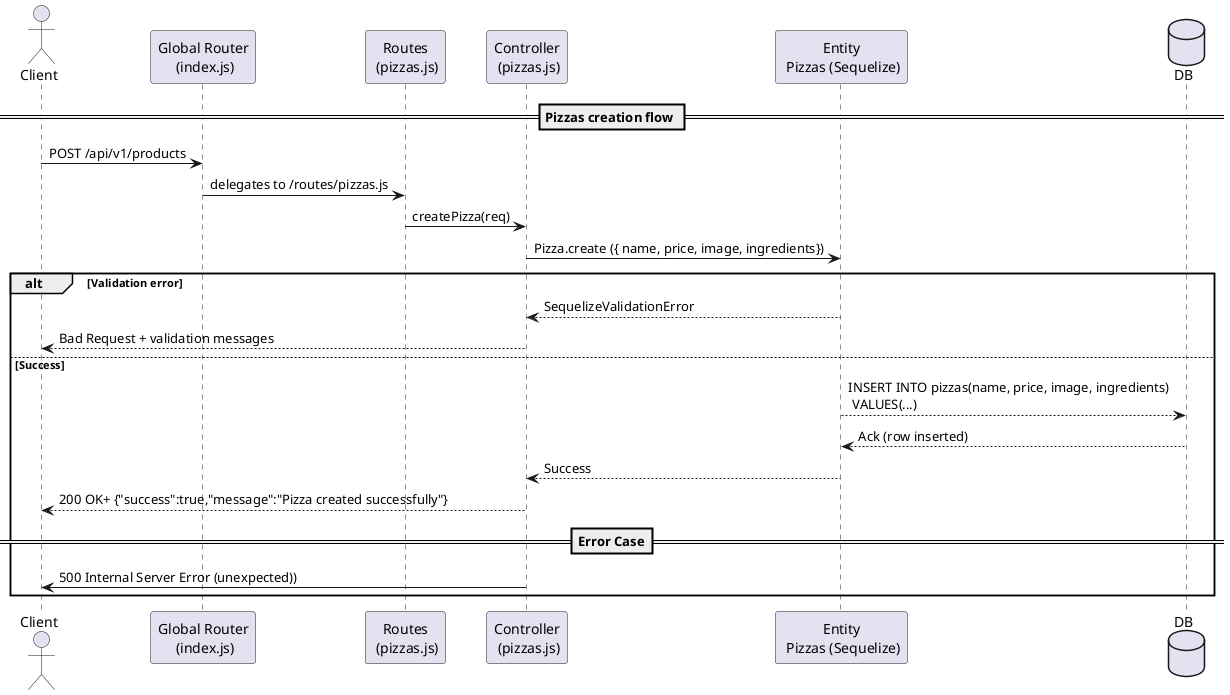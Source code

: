 @startuml
actor Client as Foo
participant "Global Router\n (index.js)" as Foo1
participant "Routes\n (pizzas.js)" as Foo2
participant "Controller\n (pizzas.js)" as Foo3
participant "Entity\n Pizzas (Sequelize)" as Foo4
database DB as Foo5

== Pizzas creation flow ==
Foo -> Foo1 : POST /api/v1/products
Foo1 -> Foo2 : delegates to /routes/pizzas.js
Foo2 -> Foo3 : createPizza(req)
Foo3 -> Foo4 : Pizza.create ({ name, price, image, ingredients})
alt Validation error
    Foo4 --> Foo3 : SequelizeValidationError
    Foo3 --> Foo : Bad Request + validation messages
else Success
    Foo4 --> Foo5 : INSERT INTO pizzas(name, price, image, ingredients)\n VALUES(...)
    Foo5 --> Foo4 : Ack (row inserted)
    Foo4 --> Foo3 : Success
    Foo3 --> Foo : 200 OK+ {"success":true,"message":"Pizza created successfully"}
==Error Case==
Foo3 -> Foo : 500 Internal Server Error (unexpected))
end
@enduml

